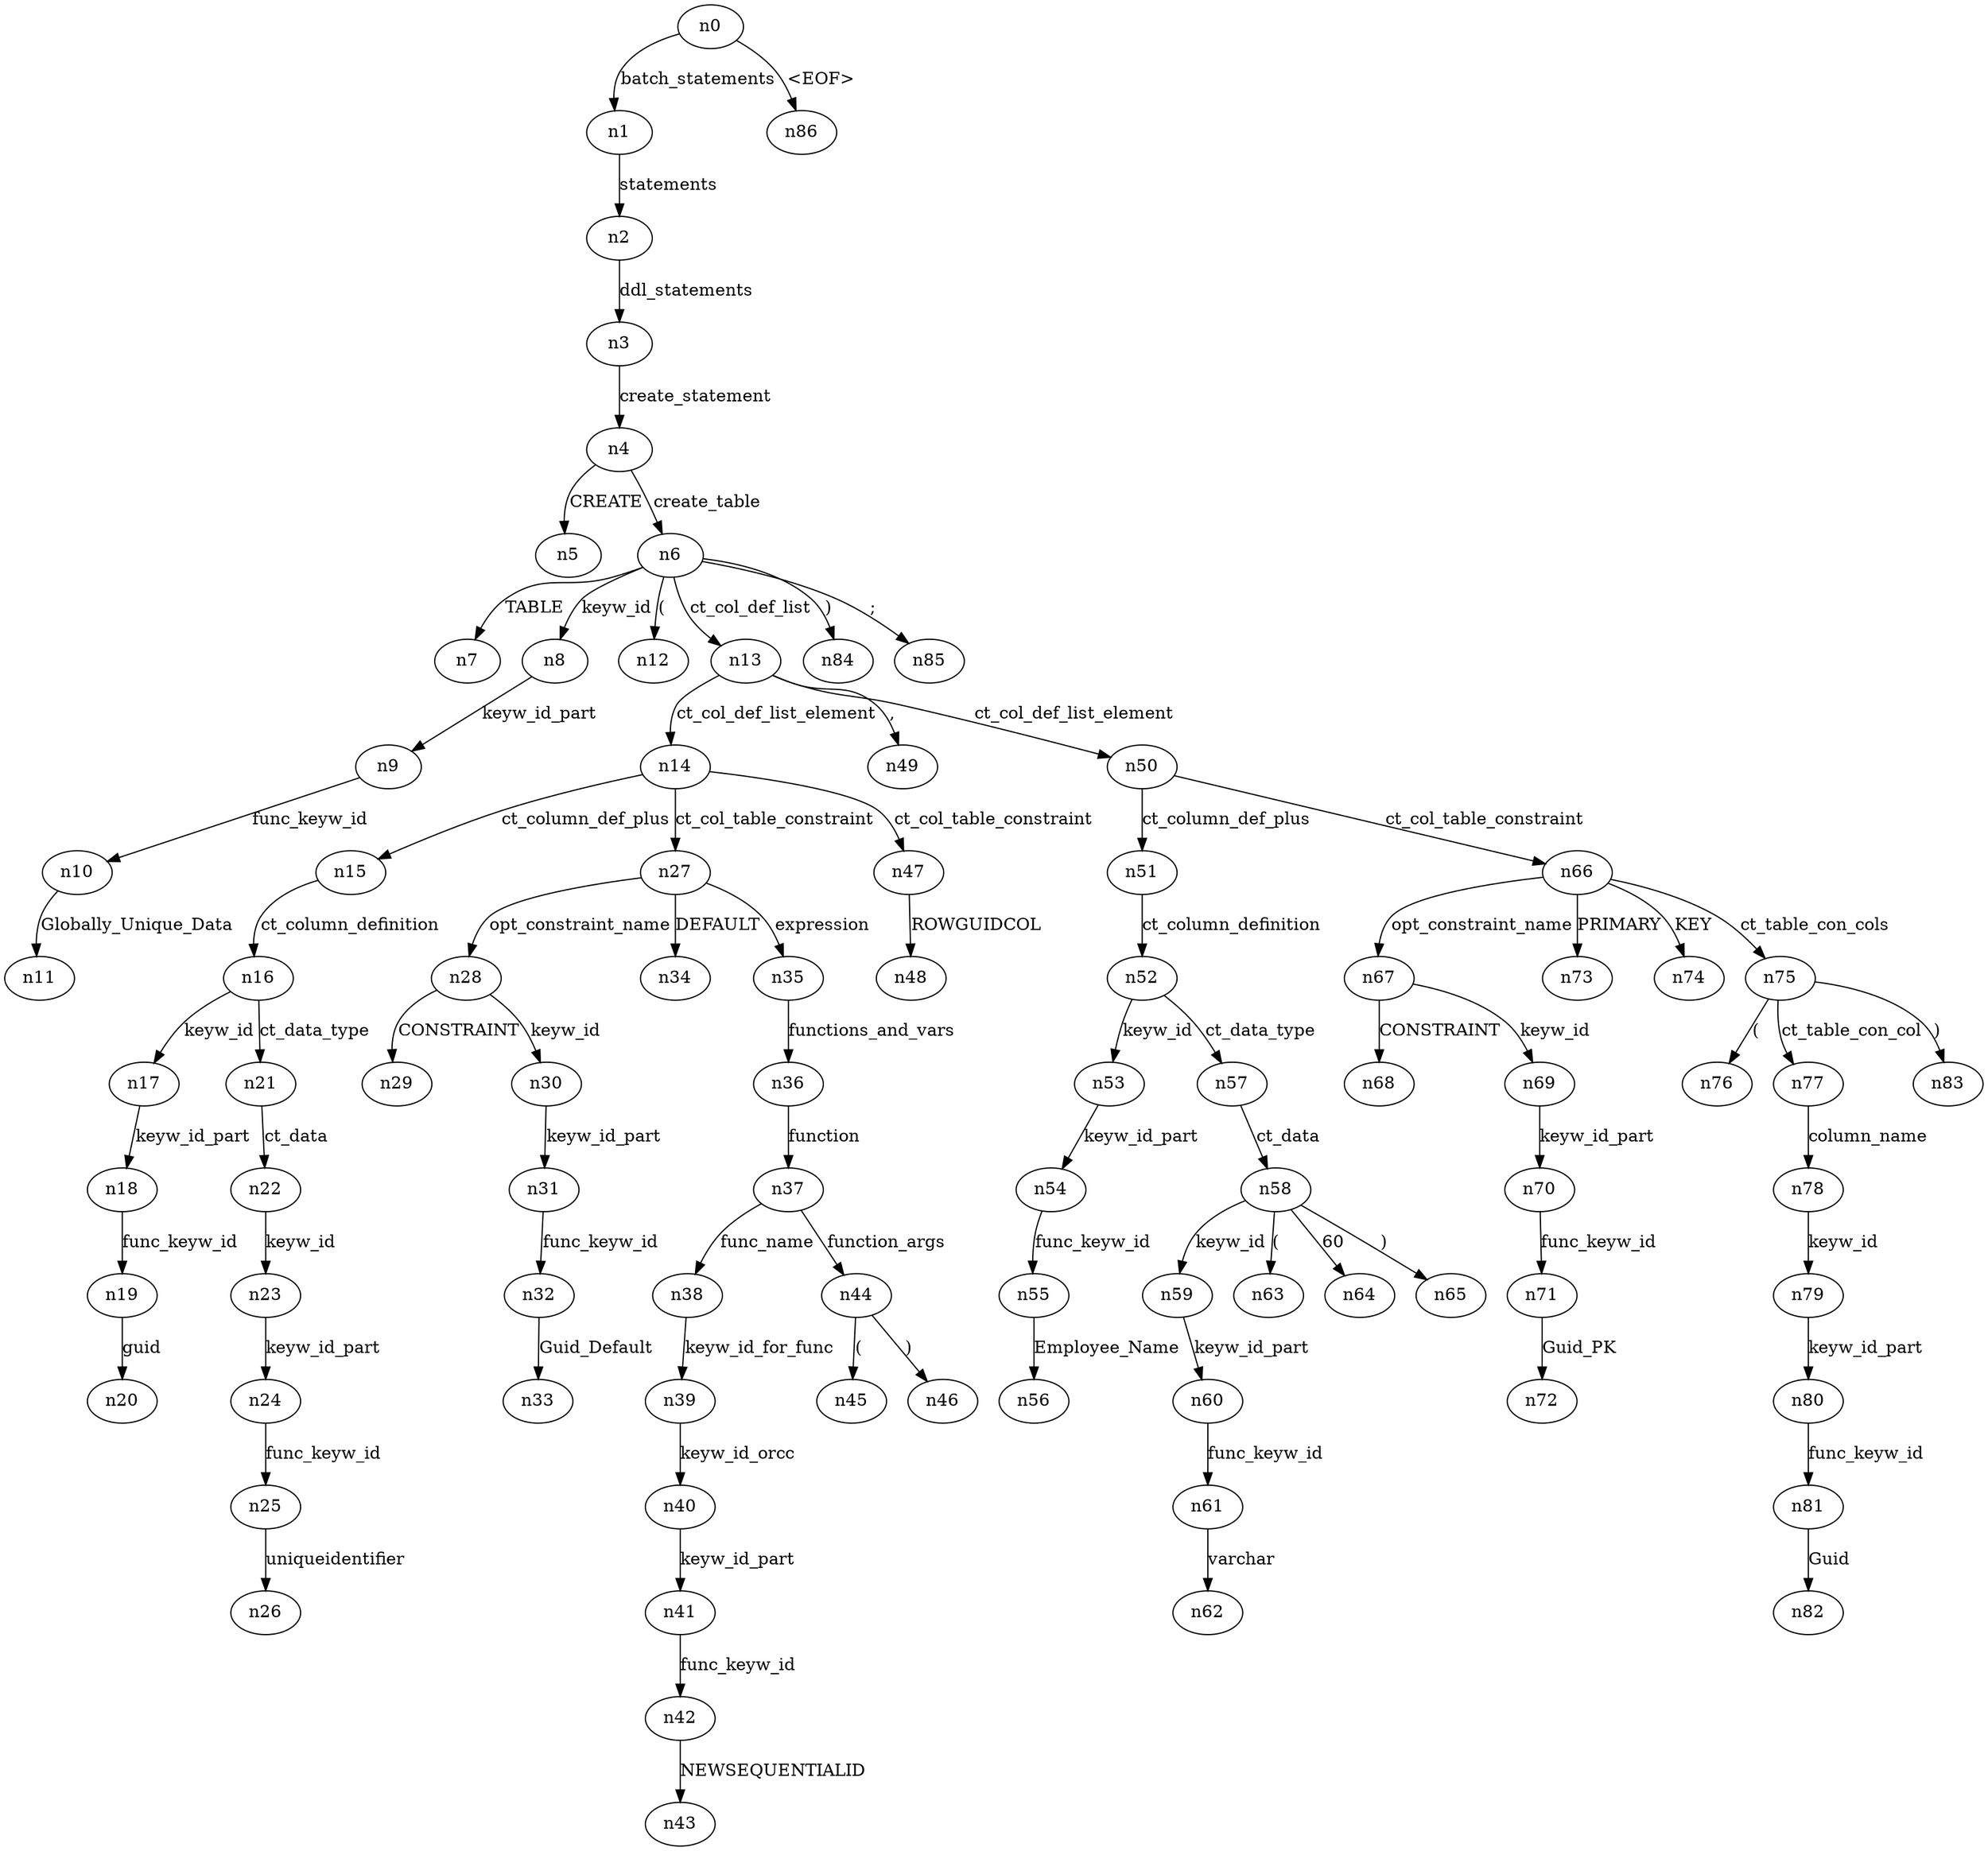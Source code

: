 digraph ParseTree {
  n0 -> n1 [label="batch_statements"];
  n1 -> n2 [label="statements"];
  n2 -> n3 [label="ddl_statements"];
  n3 -> n4 [label="create_statement"];
  n4 -> n5 [label="CREATE"];
  n4 -> n6 [label="create_table"];
  n6 -> n7 [label="TABLE"];
  n6 -> n8 [label="keyw_id"];
  n8 -> n9 [label="keyw_id_part"];
  n9 -> n10 [label="func_keyw_id"];
  n10 -> n11 [label="Globally_Unique_Data"];
  n6 -> n12 [label="("];
  n6 -> n13 [label="ct_col_def_list"];
  n13 -> n14 [label="ct_col_def_list_element"];
  n14 -> n15 [label="ct_column_def_plus"];
  n15 -> n16 [label="ct_column_definition"];
  n16 -> n17 [label="keyw_id"];
  n17 -> n18 [label="keyw_id_part"];
  n18 -> n19 [label="func_keyw_id"];
  n19 -> n20 [label="guid"];
  n16 -> n21 [label="ct_data_type"];
  n21 -> n22 [label="ct_data"];
  n22 -> n23 [label="keyw_id"];
  n23 -> n24 [label="keyw_id_part"];
  n24 -> n25 [label="func_keyw_id"];
  n25 -> n26 [label="uniqueidentifier"];
  n14 -> n27 [label="ct_col_table_constraint"];
  n27 -> n28 [label="opt_constraint_name"];
  n28 -> n29 [label="CONSTRAINT"];
  n28 -> n30 [label="keyw_id"];
  n30 -> n31 [label="keyw_id_part"];
  n31 -> n32 [label="func_keyw_id"];
  n32 -> n33 [label="Guid_Default"];
  n27 -> n34 [label="DEFAULT"];
  n27 -> n35 [label="expression"];
  n35 -> n36 [label="functions_and_vars"];
  n36 -> n37 [label="function"];
  n37 -> n38 [label="func_name"];
  n38 -> n39 [label="keyw_id_for_func"];
  n39 -> n40 [label="keyw_id_orcc"];
  n40 -> n41 [label="keyw_id_part"];
  n41 -> n42 [label="func_keyw_id"];
  n42 -> n43 [label="NEWSEQUENTIALID"];
  n37 -> n44 [label="function_args"];
  n44 -> n45 [label="("];
  n44 -> n46 [label=")"];
  n14 -> n47 [label="ct_col_table_constraint"];
  n47 -> n48 [label="ROWGUIDCOL"];
  n13 -> n49 [label=","];
  n13 -> n50 [label="ct_col_def_list_element"];
  n50 -> n51 [label="ct_column_def_plus"];
  n51 -> n52 [label="ct_column_definition"];
  n52 -> n53 [label="keyw_id"];
  n53 -> n54 [label="keyw_id_part"];
  n54 -> n55 [label="func_keyw_id"];
  n55 -> n56 [label="Employee_Name"];
  n52 -> n57 [label="ct_data_type"];
  n57 -> n58 [label="ct_data"];
  n58 -> n59 [label="keyw_id"];
  n59 -> n60 [label="keyw_id_part"];
  n60 -> n61 [label="func_keyw_id"];
  n61 -> n62 [label="varchar"];
  n58 -> n63 [label="("];
  n58 -> n64 [label="60"];
  n58 -> n65 [label=")"];
  n50 -> n66 [label="ct_col_table_constraint"];
  n66 -> n67 [label="opt_constraint_name"];
  n67 -> n68 [label="CONSTRAINT"];
  n67 -> n69 [label="keyw_id"];
  n69 -> n70 [label="keyw_id_part"];
  n70 -> n71 [label="func_keyw_id"];
  n71 -> n72 [label="Guid_PK"];
  n66 -> n73 [label="PRIMARY"];
  n66 -> n74 [label="KEY"];
  n66 -> n75 [label="ct_table_con_cols"];
  n75 -> n76 [label="("];
  n75 -> n77 [label="ct_table_con_col"];
  n77 -> n78 [label="column_name"];
  n78 -> n79 [label="keyw_id"];
  n79 -> n80 [label="keyw_id_part"];
  n80 -> n81 [label="func_keyw_id"];
  n81 -> n82 [label="Guid"];
  n75 -> n83 [label=")"];
  n6 -> n84 [label=")"];
  n6 -> n85 [label=";"];
  n0 -> n86 [label="<EOF>"];
}